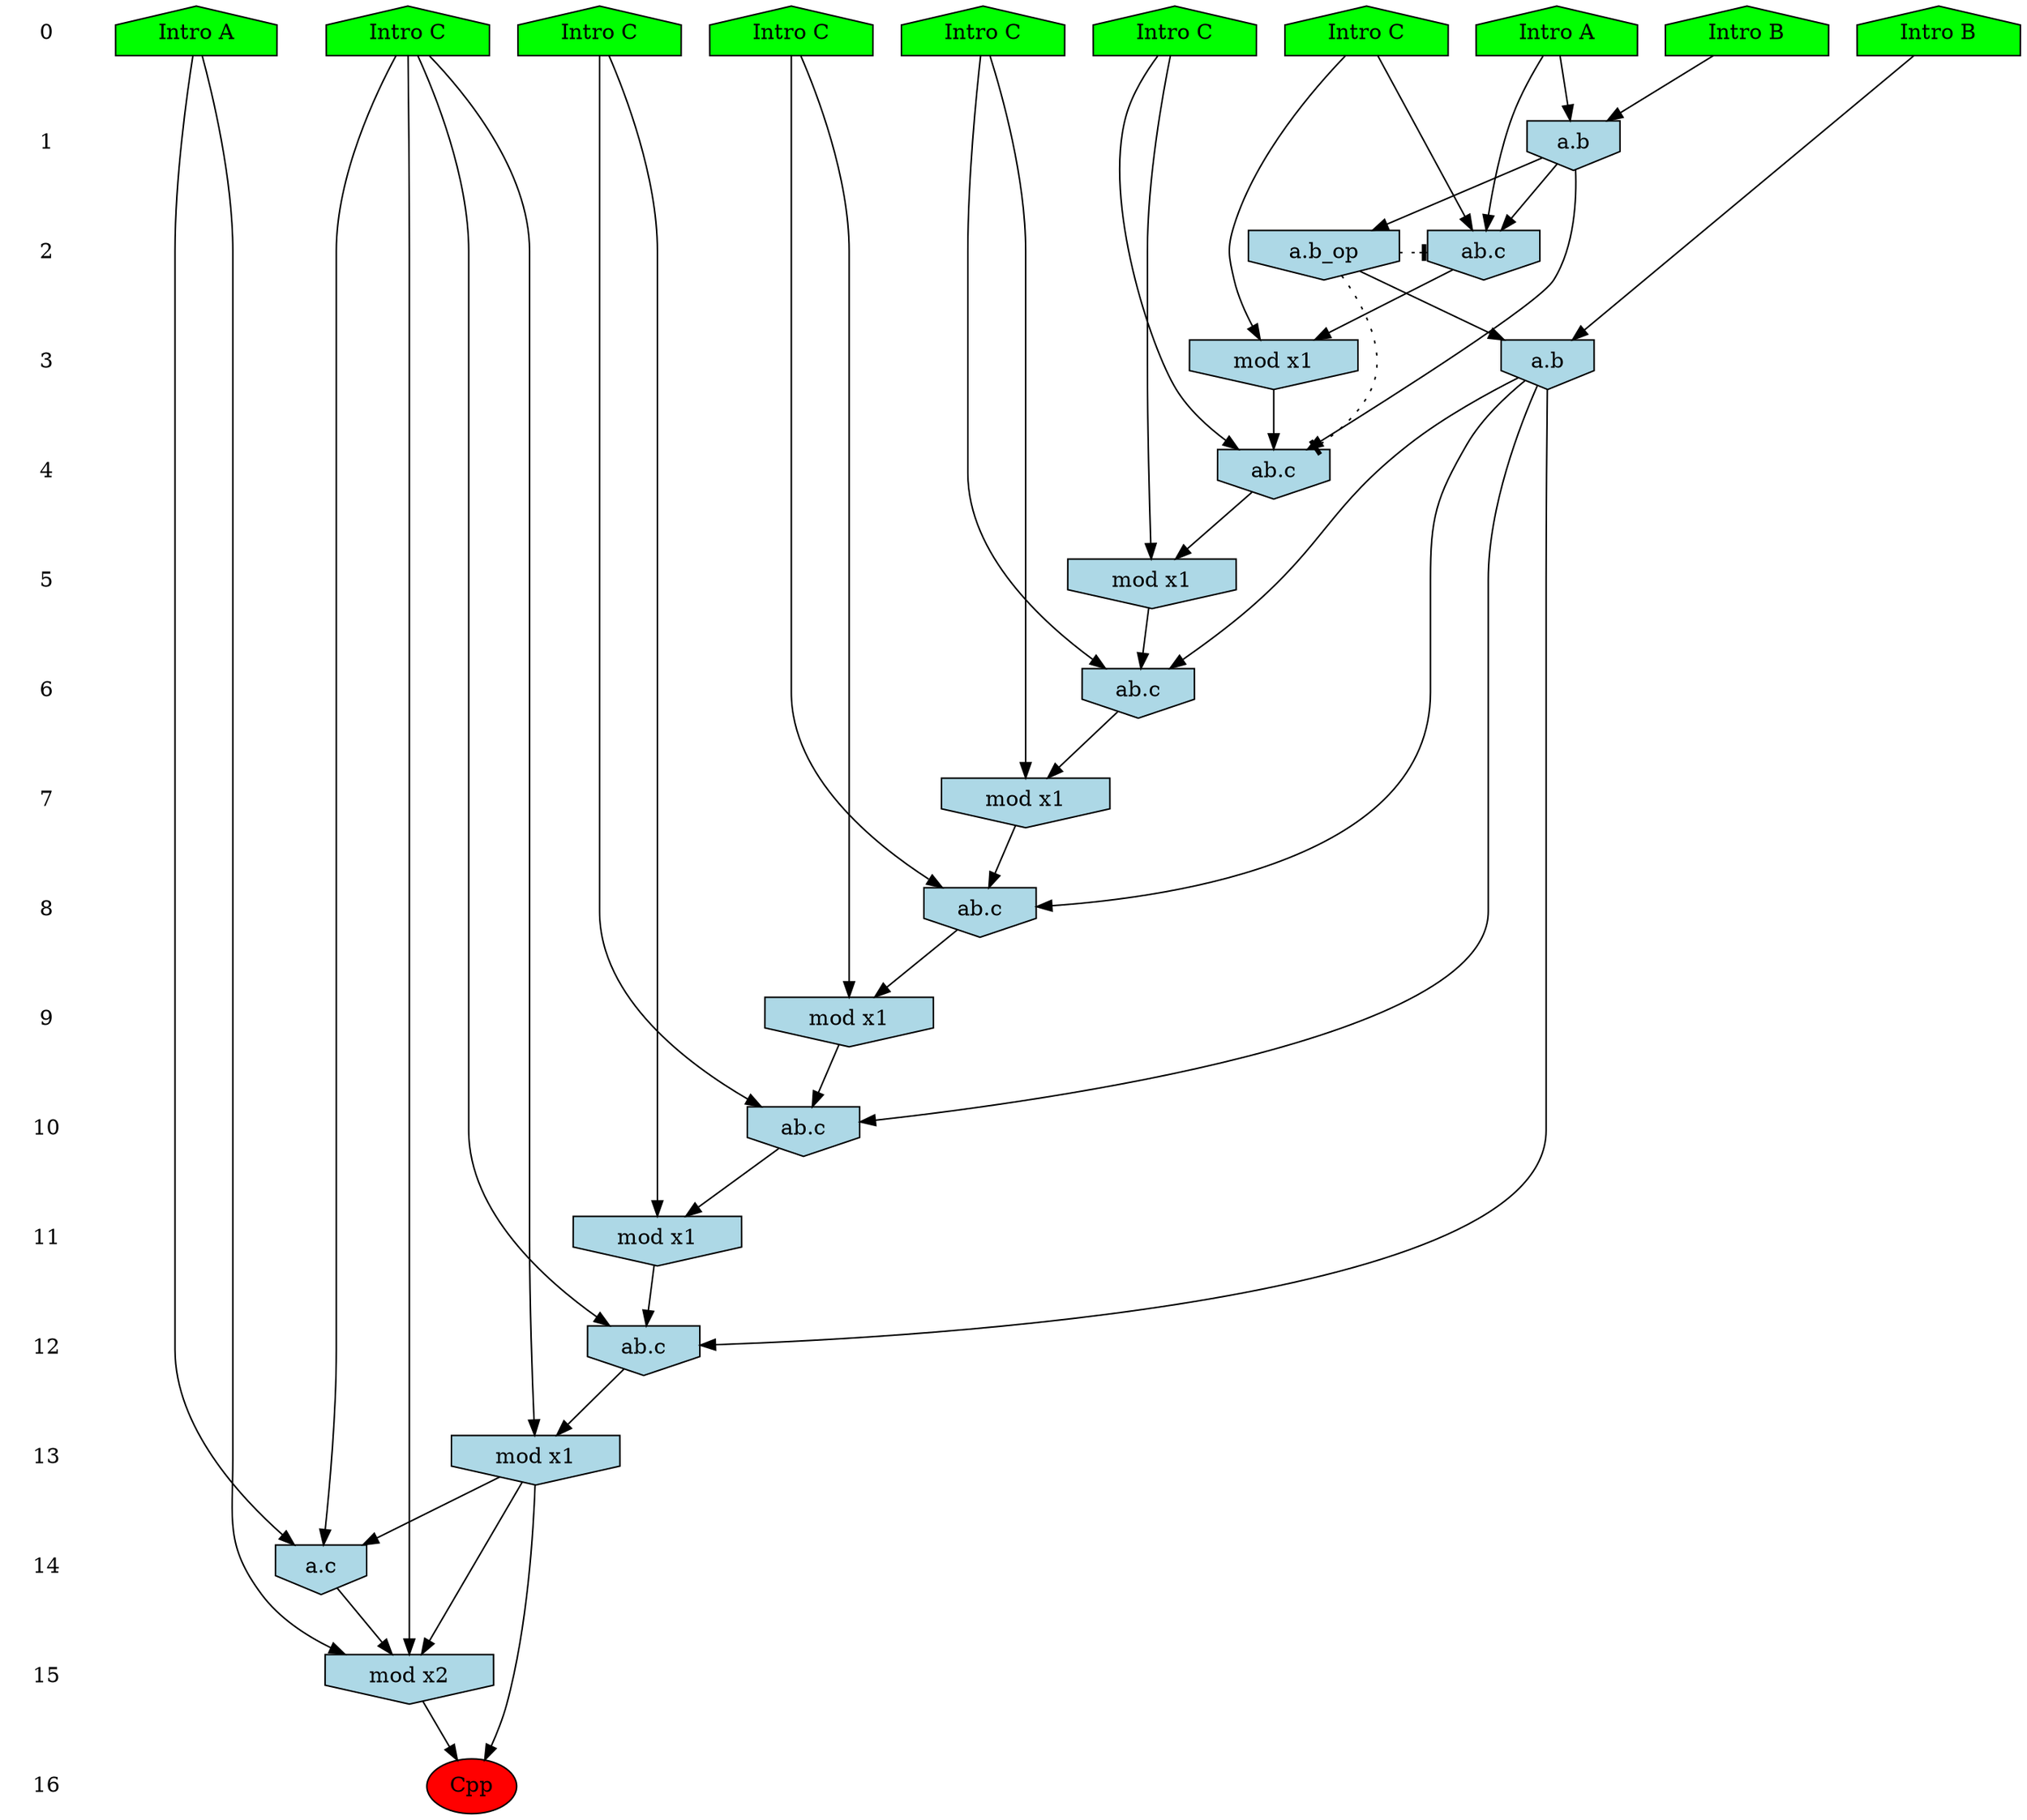 /* Compression of 1 causal flows obtained in average at 1.948854E+01 t.u */
/* Compressed causal flows were: [3583] */
digraph G{
 ranksep=.5 ; 
{ rank = same ; "0" [shape=plaintext] ; node_1 [label ="Intro A", shape=house, style=filled, fillcolor=green] ;
node_2 [label ="Intro B", shape=house, style=filled, fillcolor=green] ;
node_3 [label ="Intro B", shape=house, style=filled, fillcolor=green] ;
node_4 [label ="Intro A", shape=house, style=filled, fillcolor=green] ;
node_5 [label ="Intro C", shape=house, style=filled, fillcolor=green] ;
node_6 [label ="Intro C", shape=house, style=filled, fillcolor=green] ;
node_7 [label ="Intro C", shape=house, style=filled, fillcolor=green] ;
node_8 [label ="Intro C", shape=house, style=filled, fillcolor=green] ;
node_9 [label ="Intro C", shape=house, style=filled, fillcolor=green] ;
node_10 [label ="Intro C", shape=house, style=filled, fillcolor=green] ;
}
{ rank = same ; "1" [shape=plaintext] ; node_11 [label="a.b", shape=invhouse, style=filled, fillcolor = lightblue] ;
}
{ rank = same ; "2" [shape=plaintext] ; node_12 [label="ab.c", shape=invhouse, style=filled, fillcolor = lightblue] ;
node_16 [label="a.b_op", shape=invhouse, style=filled, fillcolor = lightblue] ;
}
{ rank = same ; "3" [shape=plaintext] ; node_13 [label="mod x1", shape=invhouse, style=filled, fillcolor = lightblue] ;
node_17 [label="a.b", shape=invhouse, style=filled, fillcolor = lightblue] ;
}
{ rank = same ; "4" [shape=plaintext] ; node_14 [label="ab.c", shape=invhouse, style=filled, fillcolor = lightblue] ;
}
{ rank = same ; "5" [shape=plaintext] ; node_15 [label="mod x1", shape=invhouse, style=filled, fillcolor = lightblue] ;
}
{ rank = same ; "6" [shape=plaintext] ; node_18 [label="ab.c", shape=invhouse, style=filled, fillcolor = lightblue] ;
}
{ rank = same ; "7" [shape=plaintext] ; node_19 [label="mod x1", shape=invhouse, style=filled, fillcolor = lightblue] ;
}
{ rank = same ; "8" [shape=plaintext] ; node_20 [label="ab.c", shape=invhouse, style=filled, fillcolor = lightblue] ;
}
{ rank = same ; "9" [shape=plaintext] ; node_21 [label="mod x1", shape=invhouse, style=filled, fillcolor = lightblue] ;
}
{ rank = same ; "10" [shape=plaintext] ; node_22 [label="ab.c", shape=invhouse, style=filled, fillcolor = lightblue] ;
}
{ rank = same ; "11" [shape=plaintext] ; node_23 [label="mod x1", shape=invhouse, style=filled, fillcolor = lightblue] ;
}
{ rank = same ; "12" [shape=plaintext] ; node_24 [label="ab.c", shape=invhouse, style=filled, fillcolor = lightblue] ;
}
{ rank = same ; "13" [shape=plaintext] ; node_25 [label="mod x1", shape=invhouse, style=filled, fillcolor = lightblue] ;
}
{ rank = same ; "14" [shape=plaintext] ; node_26 [label="a.c", shape=invhouse, style=filled, fillcolor = lightblue] ;
}
{ rank = same ; "15" [shape=plaintext] ; node_27 [label="mod x2", shape=invhouse, style=filled, fillcolor = lightblue] ;
}
{ rank = same ; "16" [shape=plaintext] ; node_28 [label ="Cpp", style=filled, fillcolor=red] ;
}
"0" -> "1" [style="invis"]; 
"1" -> "2" [style="invis"]; 
"2" -> "3" [style="invis"]; 
"3" -> "4" [style="invis"]; 
"4" -> "5" [style="invis"]; 
"5" -> "6" [style="invis"]; 
"6" -> "7" [style="invis"]; 
"7" -> "8" [style="invis"]; 
"8" -> "9" [style="invis"]; 
"9" -> "10" [style="invis"]; 
"10" -> "11" [style="invis"]; 
"11" -> "12" [style="invis"]; 
"12" -> "13" [style="invis"]; 
"13" -> "14" [style="invis"]; 
"14" -> "15" [style="invis"]; 
"15" -> "16" [style="invis"]; 
node_3 -> node_11
node_4 -> node_11
node_4 -> node_12
node_10 -> node_12
node_11 -> node_12
node_10 -> node_13
node_12 -> node_13
node_6 -> node_14
node_11 -> node_14
node_13 -> node_14
node_6 -> node_15
node_14 -> node_15
node_11 -> node_16
node_2 -> node_17
node_16 -> node_17
node_8 -> node_18
node_15 -> node_18
node_17 -> node_18
node_8 -> node_19
node_18 -> node_19
node_5 -> node_20
node_17 -> node_20
node_19 -> node_20
node_5 -> node_21
node_20 -> node_21
node_7 -> node_22
node_17 -> node_22
node_21 -> node_22
node_7 -> node_23
node_22 -> node_23
node_9 -> node_24
node_17 -> node_24
node_23 -> node_24
node_9 -> node_25
node_24 -> node_25
node_1 -> node_26
node_9 -> node_26
node_25 -> node_26
node_1 -> node_27
node_9 -> node_27
node_25 -> node_27
node_26 -> node_27
node_25 -> node_28
node_27 -> node_28
node_16 -> node_14 [style=dotted, arrowhead = tee] 
node_16 -> node_12 [style=dotted, arrowhead = tee] 
}
/*
 Dot generation time: 0.000000
*/